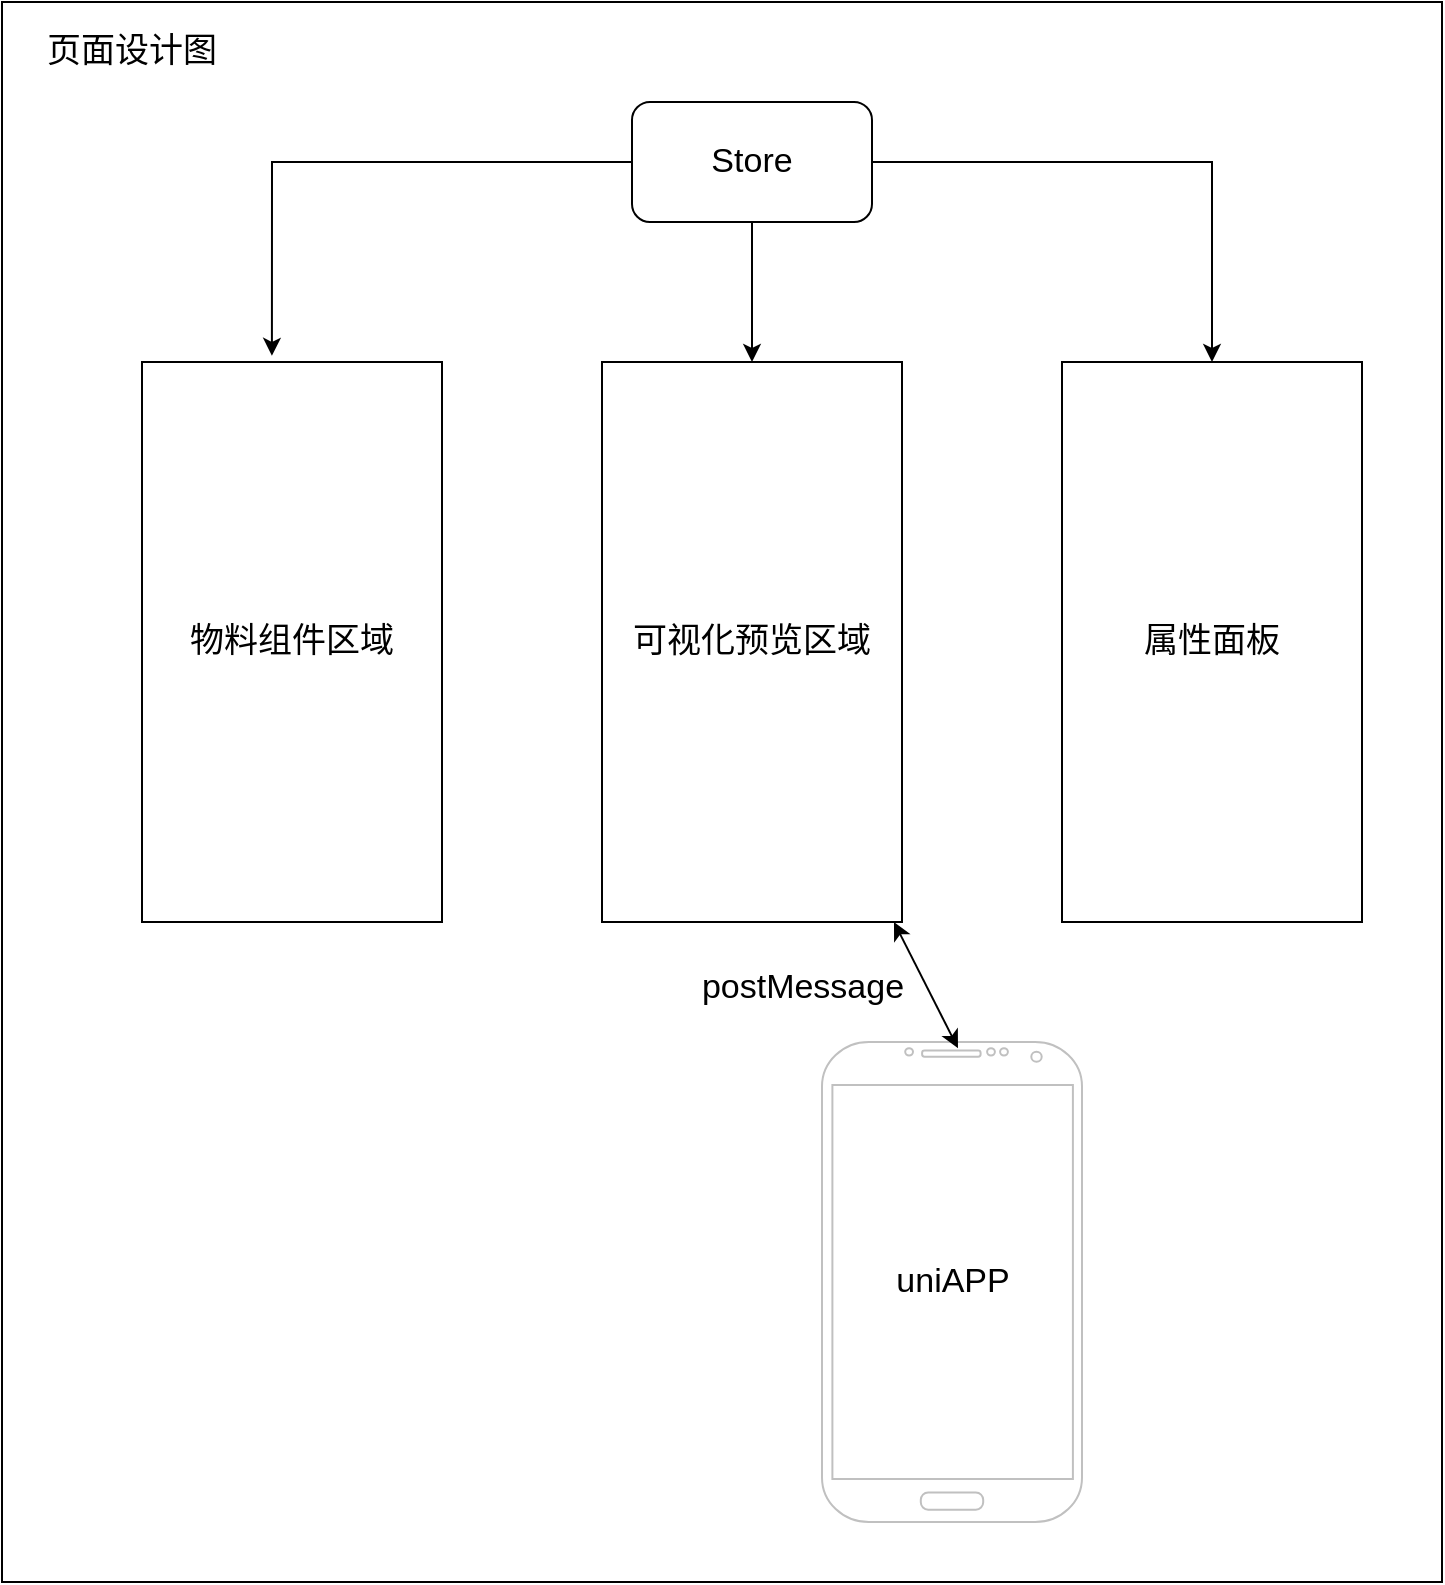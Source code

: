 <mxfile version="24.0.7" type="github">
  <diagram name="第 1 页" id="nf59W99AGzAC8T2MHkCi">
    <mxGraphModel dx="2074" dy="1146" grid="1" gridSize="10" guides="1" tooltips="1" connect="1" arrows="1" fold="1" page="1" pageScale="1" pageWidth="827" pageHeight="1169" math="0" shadow="0">
      <root>
        <mxCell id="0" />
        <mxCell id="1" parent="0" />
        <mxCell id="4ezkk32pqgZYwgxSGYBu-1" value="" style="rounded=0;whiteSpace=wrap;html=1;fontSize=17;" parent="1" vertex="1">
          <mxGeometry x="60" y="60" width="720" height="790" as="geometry" />
        </mxCell>
        <mxCell id="TrbRHjGAlIL61ZrVVt9T-2" value="物料组件区域" style="rounded=0;whiteSpace=wrap;html=1;fontSize=17;" parent="1" vertex="1">
          <mxGeometry x="130" y="240" width="150" height="280" as="geometry" />
        </mxCell>
        <mxCell id="TrbRHjGAlIL61ZrVVt9T-3" value="可视化预览区域" style="rounded=0;whiteSpace=wrap;html=1;fontSize=17;" parent="1" vertex="1">
          <mxGeometry x="360" y="240" width="150" height="280" as="geometry" />
        </mxCell>
        <mxCell id="TrbRHjGAlIL61ZrVVt9T-4" value="属性面板" style="rounded=0;whiteSpace=wrap;html=1;fontSize=17;" parent="1" vertex="1">
          <mxGeometry x="590" y="240" width="150" height="280" as="geometry" />
        </mxCell>
        <mxCell id="TrbRHjGAlIL61ZrVVt9T-6" value="" style="verticalLabelPosition=bottom;verticalAlign=top;html=1;shadow=0;dashed=0;strokeWidth=1;shape=mxgraph.android.phone2;strokeColor=#c0c0c0;fontSize=17;" parent="1" vertex="1">
          <mxGeometry x="470" y="580" width="130" height="240" as="geometry" />
        </mxCell>
        <mxCell id="TrbRHjGAlIL61ZrVVt9T-8" value="" style="endArrow=classic;startArrow=classic;html=1;rounded=0;exitX=0.523;exitY=0.013;exitDx=0;exitDy=0;exitPerimeter=0;fontSize=17;" parent="1" source="TrbRHjGAlIL61ZrVVt9T-6" target="TrbRHjGAlIL61ZrVVt9T-3" edge="1">
          <mxGeometry width="50" height="50" relative="1" as="geometry">
            <mxPoint x="390" y="610" as="sourcePoint" />
            <mxPoint x="440" y="560" as="targetPoint" />
          </mxGeometry>
        </mxCell>
        <mxCell id="TrbRHjGAlIL61ZrVVt9T-9" value="postMessage" style="text;html=1;align=center;verticalAlign=middle;resizable=0;points=[];autosize=1;strokeColor=none;fillColor=none;fontSize=17;" parent="1" vertex="1">
          <mxGeometry x="400" y="538" width="120" height="30" as="geometry" />
        </mxCell>
        <mxCell id="TrbRHjGAlIL61ZrVVt9T-13" style="edgeStyle=orthogonalEdgeStyle;rounded=0;orthogonalLoop=1;jettySize=auto;html=1;exitX=1;exitY=0.5;exitDx=0;exitDy=0;entryX=0.5;entryY=0;entryDx=0;entryDy=0;fontSize=17;" parent="1" source="TrbRHjGAlIL61ZrVVt9T-11" target="TrbRHjGAlIL61ZrVVt9T-4" edge="1">
          <mxGeometry relative="1" as="geometry" />
        </mxCell>
        <mxCell id="TrbRHjGAlIL61ZrVVt9T-14" style="edgeStyle=orthogonalEdgeStyle;rounded=0;orthogonalLoop=1;jettySize=auto;html=1;exitX=0.5;exitY=1;exitDx=0;exitDy=0;fontSize=17;" parent="1" source="TrbRHjGAlIL61ZrVVt9T-11" target="TrbRHjGAlIL61ZrVVt9T-3" edge="1">
          <mxGeometry relative="1" as="geometry" />
        </mxCell>
        <mxCell id="TrbRHjGAlIL61ZrVVt9T-11" value="Store" style="rounded=1;whiteSpace=wrap;html=1;fontSize=17;" parent="1" vertex="1">
          <mxGeometry x="375" y="110" width="120" height="60" as="geometry" />
        </mxCell>
        <mxCell id="TrbRHjGAlIL61ZrVVt9T-12" style="edgeStyle=orthogonalEdgeStyle;rounded=0;orthogonalLoop=1;jettySize=auto;html=1;exitX=0;exitY=0.5;exitDx=0;exitDy=0;entryX=0.433;entryY=-0.011;entryDx=0;entryDy=0;entryPerimeter=0;fontSize=17;" parent="1" source="TrbRHjGAlIL61ZrVVt9T-11" target="TrbRHjGAlIL61ZrVVt9T-2" edge="1">
          <mxGeometry relative="1" as="geometry" />
        </mxCell>
        <mxCell id="TrbRHjGAlIL61ZrVVt9T-15" value="uniAPP" style="text;html=1;align=center;verticalAlign=middle;resizable=0;points=[];autosize=1;strokeColor=none;fillColor=none;fontSize=17;" parent="1" vertex="1">
          <mxGeometry x="495" y="685" width="80" height="30" as="geometry" />
        </mxCell>
        <mxCell id="4ezkk32pqgZYwgxSGYBu-2" value="页面设计图" style="text;html=1;strokeColor=none;fillColor=none;align=center;verticalAlign=middle;whiteSpace=wrap;rounded=0;fontSize=17;" parent="1" vertex="1">
          <mxGeometry x="80" y="70" width="90" height="30" as="geometry" />
        </mxCell>
      </root>
    </mxGraphModel>
  </diagram>
</mxfile>
